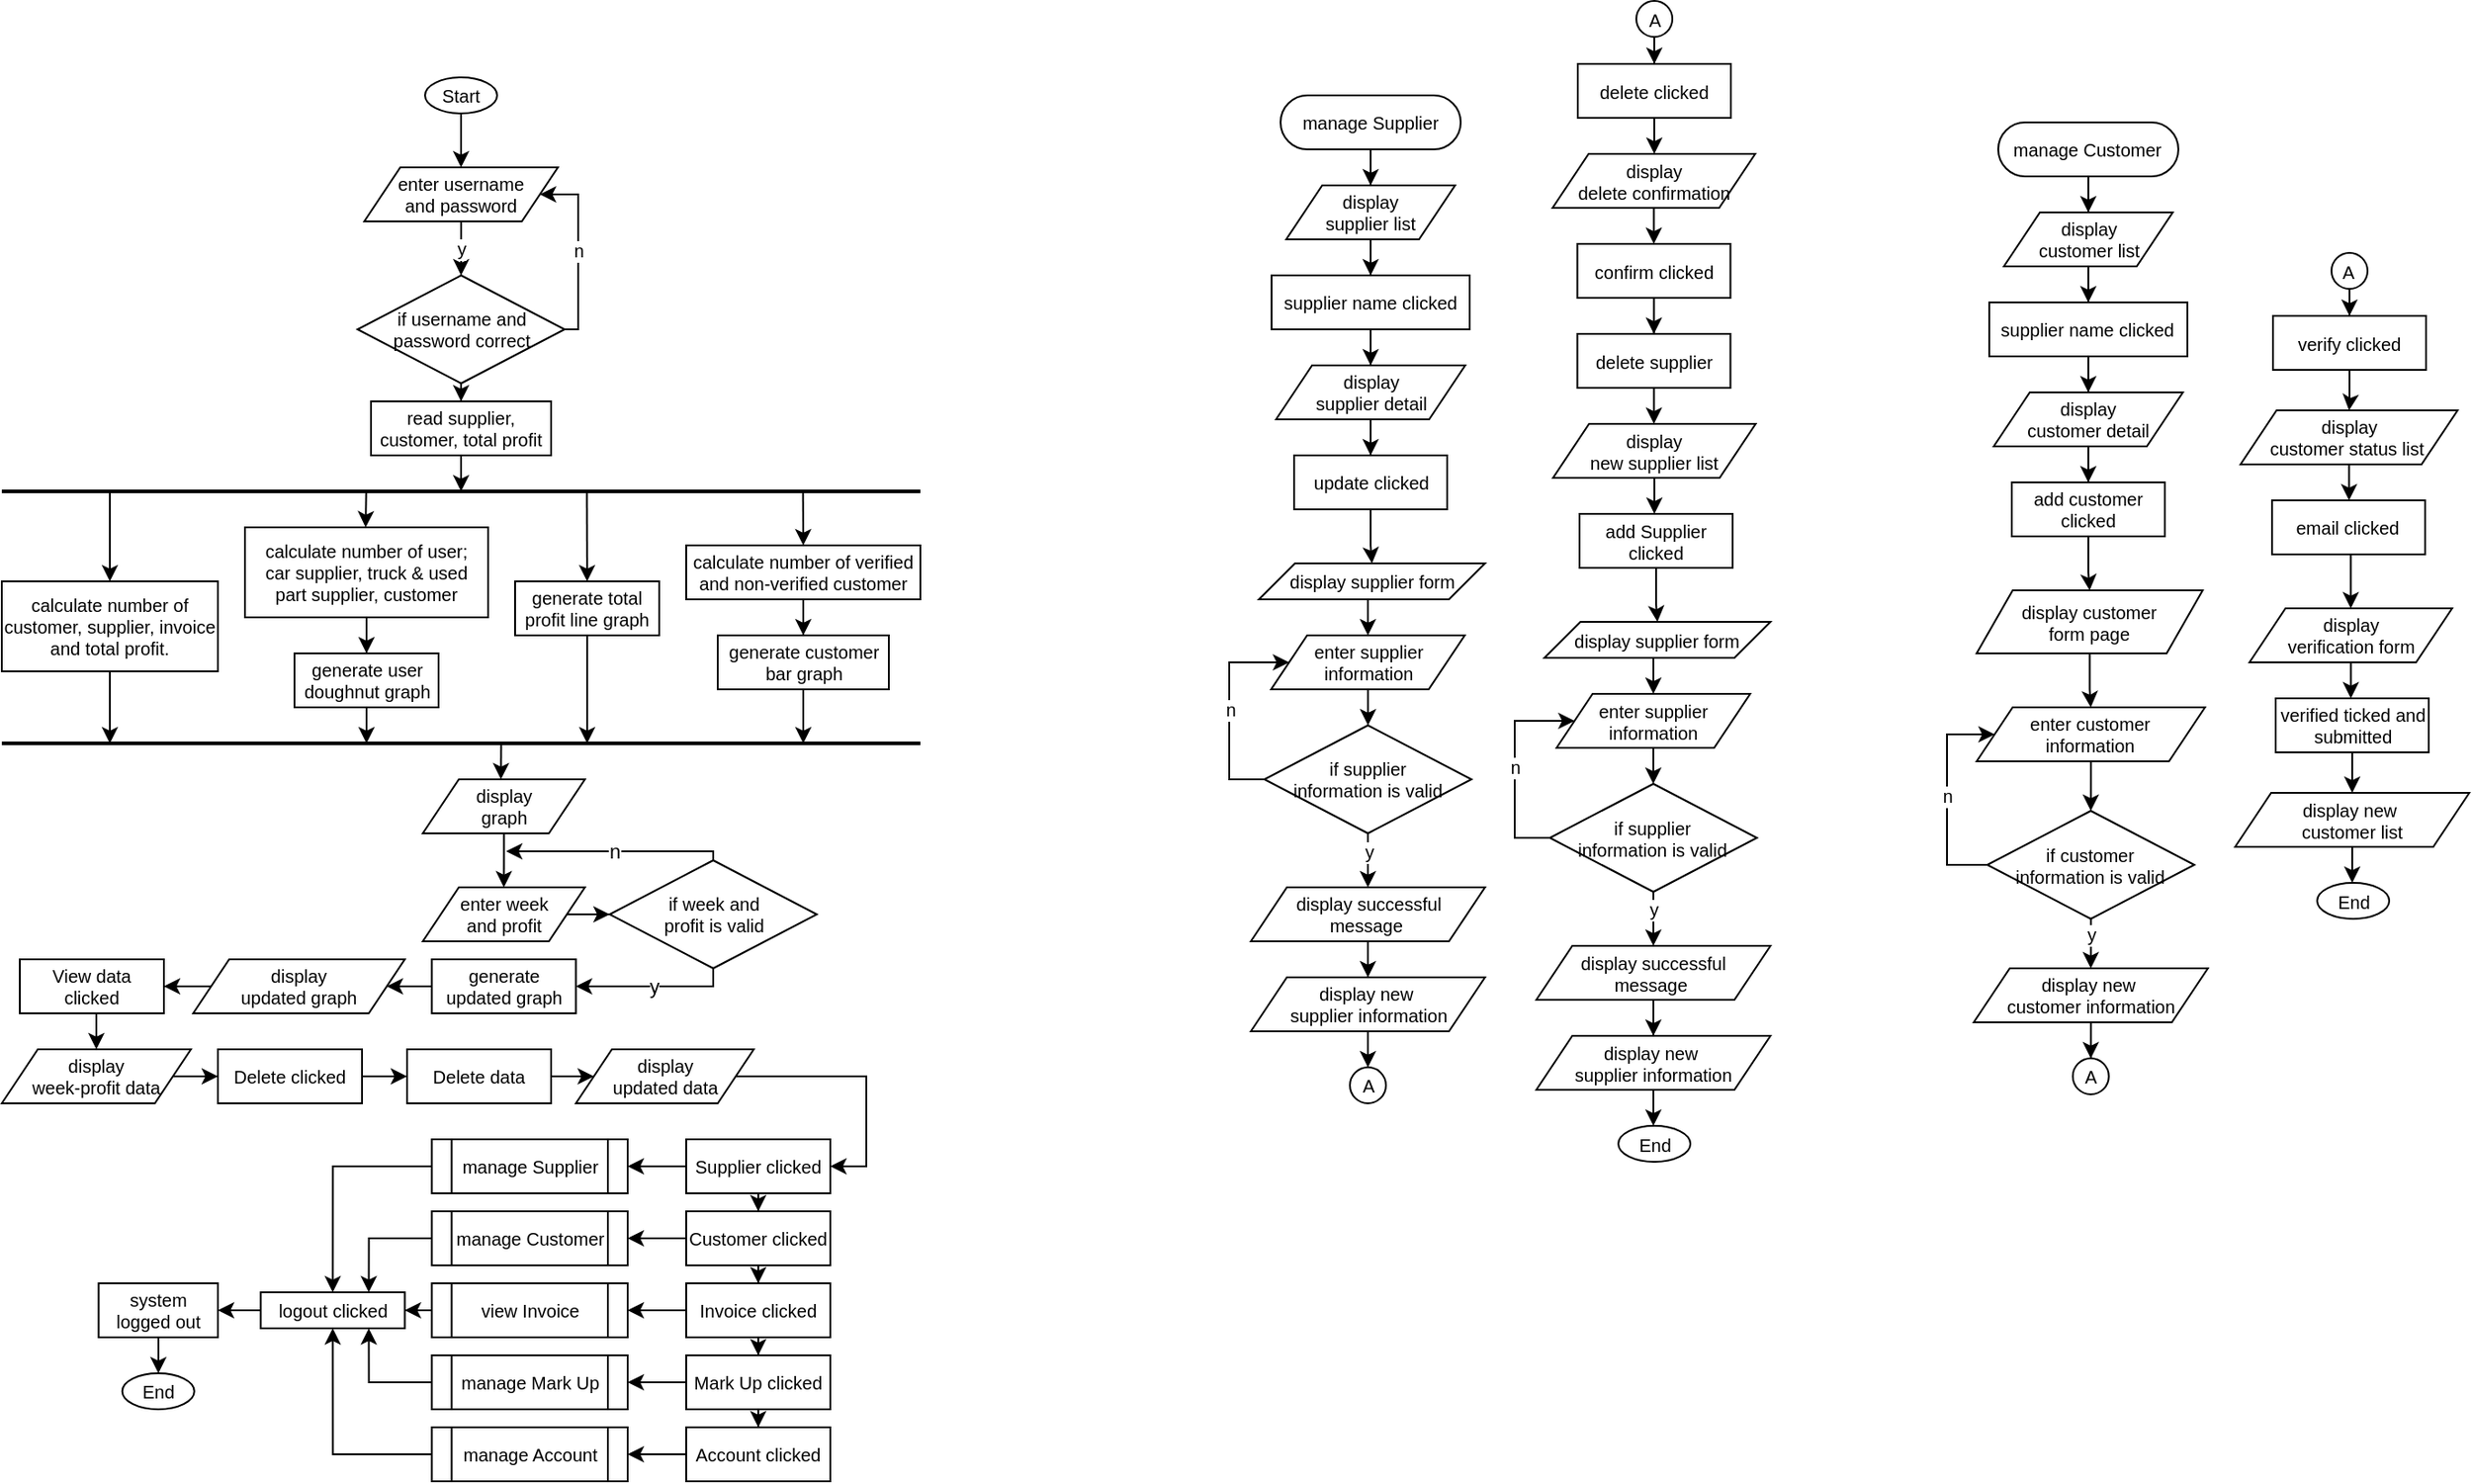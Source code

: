 <mxfile version="16.6.2" type="github">
  <diagram id="H_Jdd_ldM9zLRPTjP1w7" name="Page-1">
    <mxGraphModel dx="1673" dy="2095" grid="1" gridSize="10" guides="1" tooltips="1" connect="1" arrows="1" fold="1" page="1" pageScale="1" pageWidth="850" pageHeight="1100" math="0" shadow="0">
      <root>
        <mxCell id="0" />
        <mxCell id="1" parent="0" />
        <mxCell id="H62kmctnPfHN1klwQb1k-8" style="edgeStyle=orthogonalEdgeStyle;rounded=0;orthogonalLoop=1;jettySize=auto;html=1;entryX=0.5;entryY=0;entryDx=0;entryDy=0;strokeWidth=1;fontSize=10;" parent="1" source="H62kmctnPfHN1klwQb1k-1" target="H62kmctnPfHN1klwQb1k-2" edge="1">
          <mxGeometry relative="1" as="geometry" />
        </mxCell>
        <mxCell id="H62kmctnPfHN1klwQb1k-1" value="Start" style="ellipse;whiteSpace=wrap;html=1;strokeWidth=1;fontSize=10;" parent="1" vertex="1">
          <mxGeometry x="235" width="40" height="20" as="geometry" />
        </mxCell>
        <mxCell id="H62kmctnPfHN1klwQb1k-9" value="y" style="edgeStyle=orthogonalEdgeStyle;rounded=0;orthogonalLoop=1;jettySize=auto;html=1;entryX=0.5;entryY=0;entryDx=0;entryDy=0;strokeWidth=1;fontSize=10;" parent="1" source="H62kmctnPfHN1klwQb1k-2" target="H62kmctnPfHN1klwQb1k-3" edge="1">
          <mxGeometry relative="1" as="geometry" />
        </mxCell>
        <mxCell id="H62kmctnPfHN1klwQb1k-2" value="enter username &lt;br style=&quot;font-size: 10px;&quot;&gt;and password" style="shape=parallelogram;perimeter=parallelogramPerimeter;whiteSpace=wrap;html=1;fixedSize=1;strokeWidth=1;fontSize=10;" parent="1" vertex="1">
          <mxGeometry x="201.25" y="50" width="107.5" height="30" as="geometry" />
        </mxCell>
        <mxCell id="H62kmctnPfHN1klwQb1k-10" value="n" style="edgeStyle=orthogonalEdgeStyle;rounded=0;orthogonalLoop=1;jettySize=auto;html=1;exitX=1;exitY=0.5;exitDx=0;exitDy=0;entryX=1;entryY=0.5;entryDx=0;entryDy=0;strokeWidth=1;fontSize=10;" parent="1" source="H62kmctnPfHN1klwQb1k-3" target="H62kmctnPfHN1klwQb1k-2" edge="1">
          <mxGeometry relative="1" as="geometry">
            <mxPoint x="440" y="70" as="targetPoint" />
            <Array as="points">
              <mxPoint x="320" y="140" />
              <mxPoint x="320" y="65" />
            </Array>
          </mxGeometry>
        </mxCell>
        <mxCell id="H62kmctnPfHN1klwQb1k-14" style="edgeStyle=orthogonalEdgeStyle;rounded=0;orthogonalLoop=1;jettySize=auto;html=1;strokeWidth=1;fontSize=10;entryX=0.5;entryY=0;entryDx=0;entryDy=0;" parent="1" source="H62kmctnPfHN1klwQb1k-3" target="H62kmctnPfHN1klwQb1k-33" edge="1">
          <mxGeometry relative="1" as="geometry">
            <mxPoint x="255" y="180" as="targetPoint" />
          </mxGeometry>
        </mxCell>
        <mxCell id="H62kmctnPfHN1klwQb1k-3" value="if username and &lt;br&gt;password correct" style="rhombus;whiteSpace=wrap;html=1;strokeWidth=1;fontSize=10;" parent="1" vertex="1">
          <mxGeometry x="197.5" y="110" width="115" height="60" as="geometry" />
        </mxCell>
        <mxCell id="H62kmctnPfHN1klwQb1k-24" style="edgeStyle=orthogonalEdgeStyle;rounded=0;orthogonalLoop=1;jettySize=auto;html=1;fontSize=9;startArrow=none;startFill=0;strokeWidth=1;" parent="1" source="H62kmctnPfHN1klwQb1k-4" edge="1">
          <mxGeometry relative="1" as="geometry">
            <mxPoint x="60" y="370" as="targetPoint" />
          </mxGeometry>
        </mxCell>
        <mxCell id="H62kmctnPfHN1klwQb1k-4" value="calculate number of customer, supplier, invoice and total profit." style="rounded=0;whiteSpace=wrap;html=1;strokeWidth=1;fontSize=10;" parent="1" vertex="1">
          <mxGeometry y="280" width="120" height="50" as="geometry" />
        </mxCell>
        <mxCell id="H62kmctnPfHN1klwQb1k-25" style="edgeStyle=orthogonalEdgeStyle;rounded=0;orthogonalLoop=1;jettySize=auto;html=1;entryX=0.5;entryY=0;entryDx=0;entryDy=0;fontSize=9;startArrow=none;startFill=0;strokeWidth=1;" parent="1" source="H62kmctnPfHN1klwQb1k-12" target="H62kmctnPfHN1klwQb1k-17" edge="1">
          <mxGeometry relative="1" as="geometry" />
        </mxCell>
        <mxCell id="H62kmctnPfHN1klwQb1k-12" value="calculate number of user;&lt;br&gt;car supplier, truck &amp;amp; used &lt;br&gt;part supplier, customer" style="rounded=0;whiteSpace=wrap;html=1;strokeWidth=1;fontSize=10;" parent="1" vertex="1">
          <mxGeometry x="135" y="250" width="135" height="50" as="geometry" />
        </mxCell>
        <mxCell id="H62kmctnPfHN1klwQb1k-13" value="" style="shape=link;html=1;rounded=0;strokeWidth=1;fontSize=10;width=-1.034;" parent="1" edge="1">
          <mxGeometry width="100" relative="1" as="geometry">
            <mxPoint y="230" as="sourcePoint" />
            <mxPoint x="510" y="230" as="targetPoint" />
          </mxGeometry>
        </mxCell>
        <mxCell id="H62kmctnPfHN1klwQb1k-27" style="edgeStyle=orthogonalEdgeStyle;rounded=0;orthogonalLoop=1;jettySize=auto;html=1;fontSize=9;startArrow=none;startFill=0;strokeWidth=1;" parent="1" source="H62kmctnPfHN1klwQb1k-15" edge="1">
          <mxGeometry relative="1" as="geometry">
            <mxPoint x="325" y="370" as="targetPoint" />
          </mxGeometry>
        </mxCell>
        <mxCell id="H62kmctnPfHN1klwQb1k-15" value="generate total &lt;br&gt;profit line graph" style="rounded=0;whiteSpace=wrap;html=1;strokeWidth=1;fontSize=10;" parent="1" vertex="1">
          <mxGeometry x="285" y="280" width="80" height="30" as="geometry" />
        </mxCell>
        <mxCell id="H62kmctnPfHN1klwQb1k-26" style="edgeStyle=orthogonalEdgeStyle;rounded=0;orthogonalLoop=1;jettySize=auto;html=1;entryX=0.5;entryY=0;entryDx=0;entryDy=0;fontSize=9;startArrow=none;startFill=0;strokeWidth=1;" parent="1" source="H62kmctnPfHN1klwQb1k-16" target="H62kmctnPfHN1klwQb1k-18" edge="1">
          <mxGeometry relative="1" as="geometry" />
        </mxCell>
        <mxCell id="H62kmctnPfHN1klwQb1k-16" value="calculate number of verified and non-verified customer" style="rounded=0;whiteSpace=wrap;html=1;strokeWidth=1;fontSize=10;" parent="1" vertex="1">
          <mxGeometry x="380" y="260" width="130" height="30" as="geometry" />
        </mxCell>
        <mxCell id="H62kmctnPfHN1klwQb1k-28" style="edgeStyle=orthogonalEdgeStyle;rounded=0;orthogonalLoop=1;jettySize=auto;html=1;fontSize=9;startArrow=none;startFill=0;strokeWidth=1;" parent="1" source="H62kmctnPfHN1klwQb1k-17" edge="1">
          <mxGeometry relative="1" as="geometry">
            <mxPoint x="202.5" y="370" as="targetPoint" />
          </mxGeometry>
        </mxCell>
        <mxCell id="H62kmctnPfHN1klwQb1k-17" value="generate user doughnut&amp;nbsp;graph" style="rounded=0;whiteSpace=wrap;html=1;strokeWidth=1;fontSize=10;" parent="1" vertex="1">
          <mxGeometry x="162.5" y="320" width="80" height="30" as="geometry" />
        </mxCell>
        <mxCell id="H62kmctnPfHN1klwQb1k-29" style="edgeStyle=orthogonalEdgeStyle;rounded=0;orthogonalLoop=1;jettySize=auto;html=1;fontSize=9;startArrow=none;startFill=0;strokeWidth=1;" parent="1" source="H62kmctnPfHN1klwQb1k-18" edge="1">
          <mxGeometry relative="1" as="geometry">
            <mxPoint x="445.0" y="370" as="targetPoint" />
          </mxGeometry>
        </mxCell>
        <mxCell id="H62kmctnPfHN1klwQb1k-18" value="generate customer bar&amp;nbsp;graph" style="rounded=0;whiteSpace=wrap;html=1;strokeWidth=1;fontSize=10;" parent="1" vertex="1">
          <mxGeometry x="397.5" y="310" width="95" height="30" as="geometry" />
        </mxCell>
        <mxCell id="H62kmctnPfHN1klwQb1k-19" value="" style="endArrow=none;html=1;rounded=0;fontSize=9;strokeWidth=1;exitX=0.5;exitY=0;exitDx=0;exitDy=0;startArrow=classic;startFill=1;" parent="1" source="H62kmctnPfHN1klwQb1k-4" edge="1">
          <mxGeometry width="50" height="50" relative="1" as="geometry">
            <mxPoint x="180" y="330" as="sourcePoint" />
            <mxPoint x="60" y="230" as="targetPoint" />
          </mxGeometry>
        </mxCell>
        <mxCell id="H62kmctnPfHN1klwQb1k-20" value="" style="endArrow=none;html=1;rounded=0;fontSize=9;strokeWidth=1;startArrow=classic;startFill=1;" parent="1" edge="1">
          <mxGeometry width="50" height="50" relative="1" as="geometry">
            <mxPoint x="202" y="250" as="sourcePoint" />
            <mxPoint x="202.33" y="230" as="targetPoint" />
          </mxGeometry>
        </mxCell>
        <mxCell id="H62kmctnPfHN1klwQb1k-21" value="" style="endArrow=none;html=1;rounded=0;fontSize=9;strokeWidth=1;exitX=0.5;exitY=0;exitDx=0;exitDy=0;startArrow=classic;startFill=1;" parent="1" source="H62kmctnPfHN1klwQb1k-15" edge="1">
          <mxGeometry width="50" height="50" relative="1" as="geometry">
            <mxPoint x="324.83" y="250" as="sourcePoint" />
            <mxPoint x="324.83" y="230" as="targetPoint" />
          </mxGeometry>
        </mxCell>
        <mxCell id="H62kmctnPfHN1klwQb1k-22" value="" style="endArrow=none;html=1;rounded=0;fontSize=9;strokeWidth=1;exitX=0.5;exitY=0;exitDx=0;exitDy=0;startArrow=classic;startFill=1;" parent="1" source="H62kmctnPfHN1klwQb1k-16" edge="1">
          <mxGeometry width="50" height="50" relative="1" as="geometry">
            <mxPoint x="444.83" y="250" as="sourcePoint" />
            <mxPoint x="444.83" y="230" as="targetPoint" />
          </mxGeometry>
        </mxCell>
        <mxCell id="H62kmctnPfHN1klwQb1k-23" value="" style="shape=link;html=1;rounded=0;strokeWidth=1;fontSize=10;width=-1.034;" parent="1" edge="1">
          <mxGeometry width="100" relative="1" as="geometry">
            <mxPoint y="370.0" as="sourcePoint" />
            <mxPoint x="510" y="370.0" as="targetPoint" />
          </mxGeometry>
        </mxCell>
        <mxCell id="H62kmctnPfHN1klwQb1k-31" value="" style="endArrow=none;html=1;rounded=0;fontSize=9;strokeWidth=1;exitX=0.482;exitY=-0.001;exitDx=0;exitDy=0;startArrow=classic;startFill=1;exitPerimeter=0;" parent="1" source="H62kmctnPfHN1klwQb1k-67" edge="1">
          <mxGeometry width="50" height="50" relative="1" as="geometry">
            <mxPoint x="277.5" y="390" as="sourcePoint" />
            <mxPoint x="277.26" y="370" as="targetPoint" />
          </mxGeometry>
        </mxCell>
        <mxCell id="H62kmctnPfHN1klwQb1k-35" style="edgeStyle=orthogonalEdgeStyle;rounded=0;orthogonalLoop=1;jettySize=auto;html=1;fontSize=9;startArrow=none;startFill=0;strokeWidth=1;" parent="1" source="H62kmctnPfHN1klwQb1k-33" edge="1">
          <mxGeometry relative="1" as="geometry">
            <mxPoint x="255" y="230.0" as="targetPoint" />
          </mxGeometry>
        </mxCell>
        <mxCell id="H62kmctnPfHN1klwQb1k-33" value="read supplier, customer, total profit" style="rounded=0;whiteSpace=wrap;html=1;strokeWidth=1;fontSize=10;" parent="1" vertex="1">
          <mxGeometry x="205" y="180" width="100" height="30" as="geometry" />
        </mxCell>
        <mxCell id="c0aOj0A7oZVtgGrrbuwA-3" style="edgeStyle=orthogonalEdgeStyle;rounded=0;orthogonalLoop=1;jettySize=auto;html=1;entryX=0.5;entryY=0;entryDx=0;entryDy=0;" edge="1" parent="1" source="H62kmctnPfHN1klwQb1k-67" target="c0aOj0A7oZVtgGrrbuwA-4">
          <mxGeometry relative="1" as="geometry">
            <mxPoint x="278.75" y="440" as="targetPoint" />
          </mxGeometry>
        </mxCell>
        <mxCell id="H62kmctnPfHN1klwQb1k-67" value="display&lt;br&gt;graph" style="shape=parallelogram;perimeter=parallelogramPerimeter;whiteSpace=wrap;html=1;fixedSize=1;strokeWidth=1;fontSize=10;" parent="1" vertex="1">
          <mxGeometry x="233.75" y="390" width="90" height="30" as="geometry" />
        </mxCell>
        <mxCell id="c0aOj0A7oZVtgGrrbuwA-10" style="edgeStyle=orthogonalEdgeStyle;rounded=0;orthogonalLoop=1;jettySize=auto;html=1;entryX=0;entryY=0.5;entryDx=0;entryDy=0;" edge="1" parent="1" source="c0aOj0A7oZVtgGrrbuwA-4" target="c0aOj0A7oZVtgGrrbuwA-9">
          <mxGeometry relative="1" as="geometry" />
        </mxCell>
        <mxCell id="c0aOj0A7oZVtgGrrbuwA-4" value="enter week&lt;br&gt;and profit" style="shape=parallelogram;perimeter=parallelogramPerimeter;whiteSpace=wrap;html=1;fixedSize=1;strokeWidth=1;fontSize=10;" vertex="1" parent="1">
          <mxGeometry x="233.75" y="450" width="90" height="30" as="geometry" />
        </mxCell>
        <mxCell id="c0aOj0A7oZVtgGrrbuwA-16" style="edgeStyle=orthogonalEdgeStyle;rounded=0;orthogonalLoop=1;jettySize=auto;html=1;entryX=1;entryY=0.5;entryDx=0;entryDy=0;" edge="1" parent="1" source="c0aOj0A7oZVtgGrrbuwA-5" target="c0aOj0A7oZVtgGrrbuwA-15">
          <mxGeometry relative="1" as="geometry" />
        </mxCell>
        <mxCell id="c0aOj0A7oZVtgGrrbuwA-5" value="display&lt;br&gt;updated graph" style="shape=parallelogram;perimeter=parallelogramPerimeter;whiteSpace=wrap;html=1;fixedSize=1;strokeWidth=1;fontSize=10;" vertex="1" parent="1">
          <mxGeometry x="106.25" y="490" width="117.5" height="30" as="geometry" />
        </mxCell>
        <mxCell id="c0aOj0A7oZVtgGrrbuwA-8" style="edgeStyle=orthogonalEdgeStyle;rounded=0;orthogonalLoop=1;jettySize=auto;html=1;entryX=1;entryY=0.5;entryDx=0;entryDy=0;" edge="1" parent="1" source="c0aOj0A7oZVtgGrrbuwA-6" target="c0aOj0A7oZVtgGrrbuwA-5">
          <mxGeometry relative="1" as="geometry" />
        </mxCell>
        <mxCell id="c0aOj0A7oZVtgGrrbuwA-6" value="generate updated graph" style="rounded=0;whiteSpace=wrap;html=1;strokeWidth=1;fontSize=10;" vertex="1" parent="1">
          <mxGeometry x="238.75" y="490" width="80" height="30" as="geometry" />
        </mxCell>
        <mxCell id="c0aOj0A7oZVtgGrrbuwA-11" value="n" style="edgeStyle=orthogonalEdgeStyle;rounded=0;orthogonalLoop=1;jettySize=auto;html=1;exitX=0.5;exitY=0;exitDx=0;exitDy=0;" edge="1" parent="1" source="c0aOj0A7oZVtgGrrbuwA-9">
          <mxGeometry relative="1" as="geometry">
            <mxPoint x="280" y="430" as="targetPoint" />
            <Array as="points">
              <mxPoint x="395" y="430" />
            </Array>
          </mxGeometry>
        </mxCell>
        <mxCell id="c0aOj0A7oZVtgGrrbuwA-12" value="y" style="edgeStyle=orthogonalEdgeStyle;rounded=0;orthogonalLoop=1;jettySize=auto;html=1;entryX=1;entryY=0.5;entryDx=0;entryDy=0;exitX=0.5;exitY=1;exitDx=0;exitDy=0;" edge="1" parent="1" source="c0aOj0A7oZVtgGrrbuwA-9" target="c0aOj0A7oZVtgGrrbuwA-6">
          <mxGeometry relative="1" as="geometry">
            <Array as="points">
              <mxPoint x="395" y="505" />
            </Array>
          </mxGeometry>
        </mxCell>
        <mxCell id="c0aOj0A7oZVtgGrrbuwA-9" value="if week and &lt;br&gt;profit is valid" style="rhombus;whiteSpace=wrap;html=1;strokeWidth=1;fontSize=10;" vertex="1" parent="1">
          <mxGeometry x="337.5" y="435" width="115" height="60" as="geometry" />
        </mxCell>
        <mxCell id="c0aOj0A7oZVtgGrrbuwA-18" style="edgeStyle=orthogonalEdgeStyle;rounded=0;orthogonalLoop=1;jettySize=auto;html=1;entryX=0.5;entryY=0;entryDx=0;entryDy=0;exitX=0.5;exitY=1;exitDx=0;exitDy=0;" edge="1" parent="1" source="c0aOj0A7oZVtgGrrbuwA-15" target="c0aOj0A7oZVtgGrrbuwA-17">
          <mxGeometry relative="1" as="geometry" />
        </mxCell>
        <mxCell id="c0aOj0A7oZVtgGrrbuwA-15" value="View data&lt;br&gt;clicked" style="rounded=0;whiteSpace=wrap;html=1;strokeWidth=1;fontSize=10;" vertex="1" parent="1">
          <mxGeometry x="10" y="490" width="80" height="30" as="geometry" />
        </mxCell>
        <mxCell id="c0aOj0A7oZVtgGrrbuwA-23" style="edgeStyle=orthogonalEdgeStyle;rounded=0;orthogonalLoop=1;jettySize=auto;html=1;entryX=0;entryY=0.5;entryDx=0;entryDy=0;" edge="1" parent="1" source="c0aOj0A7oZVtgGrrbuwA-17" target="c0aOj0A7oZVtgGrrbuwA-19">
          <mxGeometry relative="1" as="geometry" />
        </mxCell>
        <mxCell id="c0aOj0A7oZVtgGrrbuwA-17" value="display&lt;br&gt;week-profit data" style="shape=parallelogram;perimeter=parallelogramPerimeter;whiteSpace=wrap;html=1;fixedSize=1;strokeWidth=1;fontSize=10;" vertex="1" parent="1">
          <mxGeometry y="540" width="105" height="30" as="geometry" />
        </mxCell>
        <mxCell id="c0aOj0A7oZVtgGrrbuwA-25" style="edgeStyle=orthogonalEdgeStyle;rounded=0;orthogonalLoop=1;jettySize=auto;html=1;entryX=0;entryY=0.5;entryDx=0;entryDy=0;exitX=1;exitY=0.5;exitDx=0;exitDy=0;" edge="1" parent="1" source="c0aOj0A7oZVtgGrrbuwA-19" target="c0aOj0A7oZVtgGrrbuwA-24">
          <mxGeometry relative="1" as="geometry" />
        </mxCell>
        <mxCell id="c0aOj0A7oZVtgGrrbuwA-19" value="Delete clicked" style="rounded=0;whiteSpace=wrap;html=1;strokeWidth=1;fontSize=10;" vertex="1" parent="1">
          <mxGeometry x="120" y="540" width="80" height="30" as="geometry" />
        </mxCell>
        <mxCell id="c0aOj0A7oZVtgGrrbuwA-27" style="edgeStyle=orthogonalEdgeStyle;rounded=0;orthogonalLoop=1;jettySize=auto;html=1;entryX=0;entryY=0.5;entryDx=0;entryDy=0;exitX=1;exitY=0.5;exitDx=0;exitDy=0;" edge="1" parent="1" source="c0aOj0A7oZVtgGrrbuwA-24" target="c0aOj0A7oZVtgGrrbuwA-26">
          <mxGeometry relative="1" as="geometry" />
        </mxCell>
        <mxCell id="c0aOj0A7oZVtgGrrbuwA-24" value="Delete data" style="rounded=0;whiteSpace=wrap;html=1;strokeWidth=1;fontSize=10;" vertex="1" parent="1">
          <mxGeometry x="225" y="540" width="80" height="30" as="geometry" />
        </mxCell>
        <mxCell id="c0aOj0A7oZVtgGrrbuwA-54" style="edgeStyle=orthogonalEdgeStyle;rounded=0;orthogonalLoop=1;jettySize=auto;html=1;entryX=1;entryY=0.5;entryDx=0;entryDy=0;fontSize=10;exitX=1;exitY=0.5;exitDx=0;exitDy=0;" edge="1" parent="1" source="c0aOj0A7oZVtgGrrbuwA-26" target="c0aOj0A7oZVtgGrrbuwA-44">
          <mxGeometry relative="1" as="geometry">
            <Array as="points">
              <mxPoint x="480" y="555" />
              <mxPoint x="480" y="605" />
            </Array>
          </mxGeometry>
        </mxCell>
        <mxCell id="c0aOj0A7oZVtgGrrbuwA-26" value="display&lt;br&gt;updated data" style="shape=parallelogram;perimeter=parallelogramPerimeter;whiteSpace=wrap;html=1;fixedSize=1;strokeWidth=1;fontSize=10;" vertex="1" parent="1">
          <mxGeometry x="318.75" y="540" width="98.75" height="30" as="geometry" />
        </mxCell>
        <mxCell id="c0aOj0A7oZVtgGrrbuwA-28" value="End" style="ellipse;whiteSpace=wrap;html=1;strokeWidth=1;fontSize=10;" vertex="1" parent="1">
          <mxGeometry x="66.88" y="720" width="40" height="20" as="geometry" />
        </mxCell>
        <mxCell id="c0aOj0A7oZVtgGrrbuwA-37" style="edgeStyle=orthogonalEdgeStyle;rounded=0;orthogonalLoop=1;jettySize=auto;html=1;entryX=0.5;entryY=0;entryDx=0;entryDy=0;fontSize=10;" edge="1" parent="1" source="c0aOj0A7oZVtgGrrbuwA-30" target="c0aOj0A7oZVtgGrrbuwA-35">
          <mxGeometry relative="1" as="geometry" />
        </mxCell>
        <mxCell id="c0aOj0A7oZVtgGrrbuwA-30" value="&lt;font style=&quot;font-size: 10px&quot;&gt;manage Supplier&lt;/font&gt;" style="shape=process;whiteSpace=wrap;html=1;backgroundOutline=1;" vertex="1" parent="1">
          <mxGeometry x="238.75" y="590" width="108.75" height="30" as="geometry" />
        </mxCell>
        <mxCell id="c0aOj0A7oZVtgGrrbuwA-38" style="edgeStyle=orthogonalEdgeStyle;rounded=0;orthogonalLoop=1;jettySize=auto;html=1;entryX=0.75;entryY=0;entryDx=0;entryDy=0;fontSize=10;" edge="1" parent="1" source="c0aOj0A7oZVtgGrrbuwA-31" target="c0aOj0A7oZVtgGrrbuwA-35">
          <mxGeometry relative="1" as="geometry" />
        </mxCell>
        <mxCell id="c0aOj0A7oZVtgGrrbuwA-31" value="&lt;font style=&quot;font-size: 10px&quot;&gt;manage Customer&lt;/font&gt;" style="shape=process;whiteSpace=wrap;html=1;backgroundOutline=1;" vertex="1" parent="1">
          <mxGeometry x="238.75" y="630" width="108.75" height="30" as="geometry" />
        </mxCell>
        <mxCell id="c0aOj0A7oZVtgGrrbuwA-39" style="edgeStyle=orthogonalEdgeStyle;rounded=0;orthogonalLoop=1;jettySize=auto;html=1;entryX=1;entryY=0.5;entryDx=0;entryDy=0;fontSize=10;" edge="1" parent="1" source="c0aOj0A7oZVtgGrrbuwA-32" target="c0aOj0A7oZVtgGrrbuwA-35">
          <mxGeometry relative="1" as="geometry" />
        </mxCell>
        <mxCell id="c0aOj0A7oZVtgGrrbuwA-32" value="&lt;span style=&quot;font-size: 10px&quot;&gt;view Invoice&lt;/span&gt;" style="shape=process;whiteSpace=wrap;html=1;backgroundOutline=1;" vertex="1" parent="1">
          <mxGeometry x="238.75" y="670" width="108.75" height="30" as="geometry" />
        </mxCell>
        <mxCell id="c0aOj0A7oZVtgGrrbuwA-40" style="edgeStyle=orthogonalEdgeStyle;rounded=0;orthogonalLoop=1;jettySize=auto;html=1;entryX=0.75;entryY=1;entryDx=0;entryDy=0;fontSize=10;" edge="1" parent="1" source="c0aOj0A7oZVtgGrrbuwA-33" target="c0aOj0A7oZVtgGrrbuwA-35">
          <mxGeometry relative="1" as="geometry" />
        </mxCell>
        <mxCell id="c0aOj0A7oZVtgGrrbuwA-33" value="&lt;font style=&quot;font-size: 10px&quot;&gt;manage Mark Up&lt;/font&gt;" style="shape=process;whiteSpace=wrap;html=1;backgroundOutline=1;" vertex="1" parent="1">
          <mxGeometry x="238.75" y="710" width="108.75" height="30" as="geometry" />
        </mxCell>
        <mxCell id="c0aOj0A7oZVtgGrrbuwA-41" style="edgeStyle=orthogonalEdgeStyle;rounded=0;orthogonalLoop=1;jettySize=auto;html=1;entryX=0.5;entryY=1;entryDx=0;entryDy=0;fontSize=10;" edge="1" parent="1" source="c0aOj0A7oZVtgGrrbuwA-34" target="c0aOj0A7oZVtgGrrbuwA-35">
          <mxGeometry relative="1" as="geometry" />
        </mxCell>
        <mxCell id="c0aOj0A7oZVtgGrrbuwA-34" value="&lt;font style=&quot;font-size: 10px&quot;&gt;manage Account&lt;/font&gt;" style="shape=process;whiteSpace=wrap;html=1;backgroundOutline=1;" vertex="1" parent="1">
          <mxGeometry x="238.75" y="750" width="108.75" height="30" as="geometry" />
        </mxCell>
        <mxCell id="c0aOj0A7oZVtgGrrbuwA-42" style="edgeStyle=orthogonalEdgeStyle;rounded=0;orthogonalLoop=1;jettySize=auto;html=1;entryX=1;entryY=0.5;entryDx=0;entryDy=0;fontSize=10;" edge="1" parent="1" source="c0aOj0A7oZVtgGrrbuwA-35" target="c0aOj0A7oZVtgGrrbuwA-36">
          <mxGeometry relative="1" as="geometry" />
        </mxCell>
        <mxCell id="c0aOj0A7oZVtgGrrbuwA-35" value="logout clicked" style="rounded=0;whiteSpace=wrap;html=1;strokeWidth=1;fontSize=10;" vertex="1" parent="1">
          <mxGeometry x="143.75" y="675" width="80" height="20" as="geometry" />
        </mxCell>
        <mxCell id="c0aOj0A7oZVtgGrrbuwA-43" style="edgeStyle=orthogonalEdgeStyle;rounded=0;orthogonalLoop=1;jettySize=auto;html=1;entryX=0.5;entryY=0;entryDx=0;entryDy=0;fontSize=10;" edge="1" parent="1" source="c0aOj0A7oZVtgGrrbuwA-36" target="c0aOj0A7oZVtgGrrbuwA-28">
          <mxGeometry relative="1" as="geometry" />
        </mxCell>
        <mxCell id="c0aOj0A7oZVtgGrrbuwA-36" value="system&lt;br&gt;logged out" style="rounded=0;whiteSpace=wrap;html=1;strokeWidth=1;fontSize=10;" vertex="1" parent="1">
          <mxGeometry x="53.75" y="670" width="66.25" height="30" as="geometry" />
        </mxCell>
        <mxCell id="c0aOj0A7oZVtgGrrbuwA-49" style="edgeStyle=orthogonalEdgeStyle;rounded=0;orthogonalLoop=1;jettySize=auto;html=1;entryX=1;entryY=0.5;entryDx=0;entryDy=0;fontSize=10;" edge="1" parent="1" source="c0aOj0A7oZVtgGrrbuwA-44" target="c0aOj0A7oZVtgGrrbuwA-30">
          <mxGeometry relative="1" as="geometry" />
        </mxCell>
        <mxCell id="c0aOj0A7oZVtgGrrbuwA-55" style="edgeStyle=orthogonalEdgeStyle;rounded=0;orthogonalLoop=1;jettySize=auto;html=1;entryX=0.5;entryY=0;entryDx=0;entryDy=0;fontSize=10;" edge="1" parent="1" source="c0aOj0A7oZVtgGrrbuwA-44" target="c0aOj0A7oZVtgGrrbuwA-45">
          <mxGeometry relative="1" as="geometry" />
        </mxCell>
        <mxCell id="c0aOj0A7oZVtgGrrbuwA-44" value="Supplier clicked" style="rounded=0;whiteSpace=wrap;html=1;strokeWidth=1;fontSize=10;" vertex="1" parent="1">
          <mxGeometry x="380" y="590" width="80" height="30" as="geometry" />
        </mxCell>
        <mxCell id="c0aOj0A7oZVtgGrrbuwA-50" style="edgeStyle=orthogonalEdgeStyle;rounded=0;orthogonalLoop=1;jettySize=auto;html=1;entryX=1;entryY=0.5;entryDx=0;entryDy=0;fontSize=10;" edge="1" parent="1" source="c0aOj0A7oZVtgGrrbuwA-45" target="c0aOj0A7oZVtgGrrbuwA-31">
          <mxGeometry relative="1" as="geometry" />
        </mxCell>
        <mxCell id="c0aOj0A7oZVtgGrrbuwA-57" style="edgeStyle=orthogonalEdgeStyle;rounded=0;orthogonalLoop=1;jettySize=auto;html=1;entryX=0.5;entryY=0;entryDx=0;entryDy=0;fontSize=10;" edge="1" parent="1" source="c0aOj0A7oZVtgGrrbuwA-45" target="c0aOj0A7oZVtgGrrbuwA-46">
          <mxGeometry relative="1" as="geometry" />
        </mxCell>
        <mxCell id="c0aOj0A7oZVtgGrrbuwA-45" value="Customer clicked" style="rounded=0;whiteSpace=wrap;html=1;strokeWidth=1;fontSize=10;" vertex="1" parent="1">
          <mxGeometry x="380" y="630" width="80" height="30" as="geometry" />
        </mxCell>
        <mxCell id="c0aOj0A7oZVtgGrrbuwA-51" style="edgeStyle=orthogonalEdgeStyle;rounded=0;orthogonalLoop=1;jettySize=auto;html=1;entryX=1;entryY=0.5;entryDx=0;entryDy=0;fontSize=10;" edge="1" parent="1" source="c0aOj0A7oZVtgGrrbuwA-46" target="c0aOj0A7oZVtgGrrbuwA-32">
          <mxGeometry relative="1" as="geometry" />
        </mxCell>
        <mxCell id="c0aOj0A7oZVtgGrrbuwA-58" style="edgeStyle=orthogonalEdgeStyle;rounded=0;orthogonalLoop=1;jettySize=auto;html=1;entryX=0.5;entryY=0;entryDx=0;entryDy=0;fontSize=10;" edge="1" parent="1" source="c0aOj0A7oZVtgGrrbuwA-46" target="c0aOj0A7oZVtgGrrbuwA-47">
          <mxGeometry relative="1" as="geometry" />
        </mxCell>
        <mxCell id="c0aOj0A7oZVtgGrrbuwA-46" value="Invoice clicked" style="rounded=0;whiteSpace=wrap;html=1;strokeWidth=1;fontSize=10;" vertex="1" parent="1">
          <mxGeometry x="380" y="670" width="80" height="30" as="geometry" />
        </mxCell>
        <mxCell id="c0aOj0A7oZVtgGrrbuwA-52" style="edgeStyle=orthogonalEdgeStyle;rounded=0;orthogonalLoop=1;jettySize=auto;html=1;entryX=1;entryY=0.5;entryDx=0;entryDy=0;fontSize=10;" edge="1" parent="1" source="c0aOj0A7oZVtgGrrbuwA-47" target="c0aOj0A7oZVtgGrrbuwA-33">
          <mxGeometry relative="1" as="geometry" />
        </mxCell>
        <mxCell id="c0aOj0A7oZVtgGrrbuwA-59" style="edgeStyle=orthogonalEdgeStyle;rounded=0;orthogonalLoop=1;jettySize=auto;html=1;entryX=0.5;entryY=0;entryDx=0;entryDy=0;fontSize=10;" edge="1" parent="1" source="c0aOj0A7oZVtgGrrbuwA-47" target="c0aOj0A7oZVtgGrrbuwA-48">
          <mxGeometry relative="1" as="geometry" />
        </mxCell>
        <mxCell id="c0aOj0A7oZVtgGrrbuwA-47" value="Mark Up clicked" style="rounded=0;whiteSpace=wrap;html=1;strokeWidth=1;fontSize=10;" vertex="1" parent="1">
          <mxGeometry x="380" y="710" width="80" height="30" as="geometry" />
        </mxCell>
        <mxCell id="c0aOj0A7oZVtgGrrbuwA-53" style="edgeStyle=orthogonalEdgeStyle;rounded=0;orthogonalLoop=1;jettySize=auto;html=1;entryX=1;entryY=0.5;entryDx=0;entryDy=0;fontSize=10;" edge="1" parent="1" source="c0aOj0A7oZVtgGrrbuwA-48" target="c0aOj0A7oZVtgGrrbuwA-34">
          <mxGeometry relative="1" as="geometry" />
        </mxCell>
        <mxCell id="c0aOj0A7oZVtgGrrbuwA-48" value="Account clicked" style="rounded=0;whiteSpace=wrap;html=1;strokeWidth=1;fontSize=10;" vertex="1" parent="1">
          <mxGeometry x="380" y="750" width="80" height="30" as="geometry" />
        </mxCell>
        <mxCell id="c0aOj0A7oZVtgGrrbuwA-72" style="edgeStyle=orthogonalEdgeStyle;rounded=0;orthogonalLoop=1;jettySize=auto;html=1;entryX=0.5;entryY=0;entryDx=0;entryDy=0;fontSize=10;" edge="1" parent="1" source="c0aOj0A7oZVtgGrrbuwA-60" target="c0aOj0A7oZVtgGrrbuwA-71">
          <mxGeometry relative="1" as="geometry" />
        </mxCell>
        <mxCell id="c0aOj0A7oZVtgGrrbuwA-60" value="manage Supplier" style="rounded=1;whiteSpace=wrap;html=1;fontSize=10;arcSize=50;" vertex="1" parent="1">
          <mxGeometry x="710" y="10" width="100" height="30" as="geometry" />
        </mxCell>
        <mxCell id="c0aOj0A7oZVtgGrrbuwA-64" style="edgeStyle=orthogonalEdgeStyle;rounded=0;orthogonalLoop=1;jettySize=auto;html=1;entryX=0.5;entryY=0;entryDx=0;entryDy=0;fontSize=10;exitX=0.5;exitY=1;exitDx=0;exitDy=0;" edge="1" parent="1" source="c0aOj0A7oZVtgGrrbuwA-79" target="c0aOj0A7oZVtgGrrbuwA-63">
          <mxGeometry relative="1" as="geometry">
            <mxPoint x="766" y="290.0" as="sourcePoint" />
          </mxGeometry>
        </mxCell>
        <mxCell id="c0aOj0A7oZVtgGrrbuwA-66" style="edgeStyle=orthogonalEdgeStyle;rounded=0;orthogonalLoop=1;jettySize=auto;html=1;entryX=0.5;entryY=0;entryDx=0;entryDy=0;fontSize=10;" edge="1" parent="1" source="c0aOj0A7oZVtgGrrbuwA-63" target="c0aOj0A7oZVtgGrrbuwA-65">
          <mxGeometry relative="1" as="geometry" />
        </mxCell>
        <mxCell id="c0aOj0A7oZVtgGrrbuwA-63" value="enter supplier information" style="shape=parallelogram;perimeter=parallelogramPerimeter;whiteSpace=wrap;html=1;fixedSize=1;strokeWidth=1;fontSize=10;" vertex="1" parent="1">
          <mxGeometry x="704.75" y="310" width="107.5" height="30" as="geometry" />
        </mxCell>
        <mxCell id="c0aOj0A7oZVtgGrrbuwA-67" value="n" style="edgeStyle=orthogonalEdgeStyle;rounded=0;orthogonalLoop=1;jettySize=auto;html=1;entryX=0;entryY=0.5;entryDx=0;entryDy=0;fontSize=10;exitX=0;exitY=0.5;exitDx=0;exitDy=0;" edge="1" parent="1" source="c0aOj0A7oZVtgGrrbuwA-65" target="c0aOj0A7oZVtgGrrbuwA-63">
          <mxGeometry relative="1" as="geometry">
            <Array as="points">
              <mxPoint x="681.5" y="390" />
              <mxPoint x="681.5" y="325" />
            </Array>
          </mxGeometry>
        </mxCell>
        <mxCell id="c0aOj0A7oZVtgGrrbuwA-70" value="y" style="edgeStyle=orthogonalEdgeStyle;rounded=0;orthogonalLoop=1;jettySize=auto;html=1;fontSize=10;entryX=0.5;entryY=0;entryDx=0;entryDy=0;" edge="1" parent="1" source="c0aOj0A7oZVtgGrrbuwA-65" target="c0aOj0A7oZVtgGrrbuwA-84">
          <mxGeometry x="0.2" relative="1" as="geometry">
            <mxPoint x="760" y="450" as="targetPoint" />
            <mxPoint as="offset" />
          </mxGeometry>
        </mxCell>
        <mxCell id="c0aOj0A7oZVtgGrrbuwA-65" value="if supplier &lt;br&gt;information is valid" style="rhombus;whiteSpace=wrap;html=1;strokeWidth=1;fontSize=10;" vertex="1" parent="1">
          <mxGeometry x="701" y="360" width="115" height="60" as="geometry" />
        </mxCell>
        <mxCell id="c0aOj0A7oZVtgGrrbuwA-82" style="edgeStyle=orthogonalEdgeStyle;rounded=0;orthogonalLoop=1;jettySize=auto;html=1;entryX=0.5;entryY=0;entryDx=0;entryDy=0;fontSize=10;" edge="1" parent="1" source="c0aOj0A7oZVtgGrrbuwA-69" target="c0aOj0A7oZVtgGrrbuwA-81">
          <mxGeometry relative="1" as="geometry" />
        </mxCell>
        <mxCell id="c0aOj0A7oZVtgGrrbuwA-69" value="display new&amp;nbsp;&lt;br&gt;supplier information" style="shape=parallelogram;perimeter=parallelogramPerimeter;whiteSpace=wrap;html=1;fixedSize=1;strokeWidth=1;fontSize=10;" vertex="1" parent="1">
          <mxGeometry x="693.5" y="500" width="130" height="30" as="geometry" />
        </mxCell>
        <mxCell id="c0aOj0A7oZVtgGrrbuwA-74" style="edgeStyle=orthogonalEdgeStyle;rounded=0;orthogonalLoop=1;jettySize=auto;html=1;entryX=0.5;entryY=0;entryDx=0;entryDy=0;fontSize=10;" edge="1" parent="1" source="c0aOj0A7oZVtgGrrbuwA-71" target="c0aOj0A7oZVtgGrrbuwA-73">
          <mxGeometry relative="1" as="geometry" />
        </mxCell>
        <mxCell id="c0aOj0A7oZVtgGrrbuwA-71" value="display &lt;br&gt;supplier list" style="shape=parallelogram;perimeter=parallelogramPerimeter;whiteSpace=wrap;html=1;fixedSize=1;strokeWidth=1;fontSize=10;" vertex="1" parent="1">
          <mxGeometry x="713.13" y="60" width="93.75" height="30" as="geometry" />
        </mxCell>
        <mxCell id="c0aOj0A7oZVtgGrrbuwA-76" style="edgeStyle=orthogonalEdgeStyle;rounded=0;orthogonalLoop=1;jettySize=auto;html=1;entryX=0.5;entryY=0;entryDx=0;entryDy=0;fontSize=10;" edge="1" parent="1" source="c0aOj0A7oZVtgGrrbuwA-73" target="c0aOj0A7oZVtgGrrbuwA-75">
          <mxGeometry relative="1" as="geometry" />
        </mxCell>
        <mxCell id="c0aOj0A7oZVtgGrrbuwA-73" value="supplier name clicked" style="rounded=0;whiteSpace=wrap;html=1;strokeWidth=1;fontSize=10;" vertex="1" parent="1">
          <mxGeometry x="705" y="110" width="110" height="30" as="geometry" />
        </mxCell>
        <mxCell id="c0aOj0A7oZVtgGrrbuwA-78" style="edgeStyle=orthogonalEdgeStyle;rounded=0;orthogonalLoop=1;jettySize=auto;html=1;entryX=0.5;entryY=0;entryDx=0;entryDy=0;fontSize=10;" edge="1" parent="1" source="c0aOj0A7oZVtgGrrbuwA-75" target="c0aOj0A7oZVtgGrrbuwA-77">
          <mxGeometry relative="1" as="geometry" />
        </mxCell>
        <mxCell id="c0aOj0A7oZVtgGrrbuwA-75" value="display &lt;br&gt;supplier detail" style="shape=parallelogram;perimeter=parallelogramPerimeter;whiteSpace=wrap;html=1;fixedSize=1;strokeWidth=1;fontSize=10;" vertex="1" parent="1">
          <mxGeometry x="707.5" y="160" width="105" height="30" as="geometry" />
        </mxCell>
        <mxCell id="c0aOj0A7oZVtgGrrbuwA-80" style="edgeStyle=orthogonalEdgeStyle;rounded=0;orthogonalLoop=1;jettySize=auto;html=1;entryX=0.5;entryY=0;entryDx=0;entryDy=0;fontSize=10;" edge="1" parent="1" source="c0aOj0A7oZVtgGrrbuwA-77" target="c0aOj0A7oZVtgGrrbuwA-79">
          <mxGeometry relative="1" as="geometry" />
        </mxCell>
        <mxCell id="c0aOj0A7oZVtgGrrbuwA-77" value="update clicked" style="rounded=0;whiteSpace=wrap;html=1;strokeWidth=1;fontSize=10;" vertex="1" parent="1">
          <mxGeometry x="717.5" y="210" width="84.99" height="30" as="geometry" />
        </mxCell>
        <mxCell id="c0aOj0A7oZVtgGrrbuwA-79" value="display supplier form" style="shape=parallelogram;perimeter=parallelogramPerimeter;whiteSpace=wrap;html=1;fixedSize=1;strokeWidth=1;fontSize=10;" vertex="1" parent="1">
          <mxGeometry x="698" y="270" width="125.5" height="20" as="geometry" />
        </mxCell>
        <mxCell id="c0aOj0A7oZVtgGrrbuwA-81" value="A" style="ellipse;whiteSpace=wrap;html=1;aspect=fixed;fontSize=10;" vertex="1" parent="1">
          <mxGeometry x="748.5" y="550" width="20" height="20" as="geometry" />
        </mxCell>
        <mxCell id="c0aOj0A7oZVtgGrrbuwA-87" style="edgeStyle=orthogonalEdgeStyle;rounded=0;orthogonalLoop=1;jettySize=auto;html=1;entryX=0.5;entryY=0;entryDx=0;entryDy=0;fontSize=10;" edge="1" parent="1" source="c0aOj0A7oZVtgGrrbuwA-83" target="c0aOj0A7oZVtgGrrbuwA-86">
          <mxGeometry relative="1" as="geometry" />
        </mxCell>
        <mxCell id="c0aOj0A7oZVtgGrrbuwA-83" value="A" style="ellipse;whiteSpace=wrap;html=1;aspect=fixed;fontSize=10;" vertex="1" parent="1">
          <mxGeometry x="907.52" y="-42.5" width="20" height="20" as="geometry" />
        </mxCell>
        <mxCell id="c0aOj0A7oZVtgGrrbuwA-85" style="edgeStyle=orthogonalEdgeStyle;rounded=0;orthogonalLoop=1;jettySize=auto;html=1;entryX=0.5;entryY=0;entryDx=0;entryDy=0;fontSize=10;" edge="1" parent="1" source="c0aOj0A7oZVtgGrrbuwA-84" target="c0aOj0A7oZVtgGrrbuwA-69">
          <mxGeometry relative="1" as="geometry" />
        </mxCell>
        <mxCell id="c0aOj0A7oZVtgGrrbuwA-84" value="display successful &lt;br&gt;message&amp;nbsp;" style="shape=parallelogram;perimeter=parallelogramPerimeter;whiteSpace=wrap;html=1;fixedSize=1;strokeWidth=1;fontSize=10;" vertex="1" parent="1">
          <mxGeometry x="693.5" y="450" width="130" height="30" as="geometry" />
        </mxCell>
        <mxCell id="c0aOj0A7oZVtgGrrbuwA-89" style="edgeStyle=orthogonalEdgeStyle;rounded=0;orthogonalLoop=1;jettySize=auto;html=1;entryX=0.5;entryY=0;entryDx=0;entryDy=0;fontSize=10;" edge="1" parent="1" source="c0aOj0A7oZVtgGrrbuwA-86" target="c0aOj0A7oZVtgGrrbuwA-88">
          <mxGeometry relative="1" as="geometry" />
        </mxCell>
        <mxCell id="c0aOj0A7oZVtgGrrbuwA-86" value="delete clicked" style="rounded=0;whiteSpace=wrap;html=1;strokeWidth=1;fontSize=10;" vertex="1" parent="1">
          <mxGeometry x="875.02" y="-7.5" width="84.99" height="30" as="geometry" />
        </mxCell>
        <mxCell id="c0aOj0A7oZVtgGrrbuwA-91" style="edgeStyle=orthogonalEdgeStyle;rounded=0;orthogonalLoop=1;jettySize=auto;html=1;entryX=0.5;entryY=0;entryDx=0;entryDy=0;fontSize=10;" edge="1" parent="1" source="c0aOj0A7oZVtgGrrbuwA-88" target="c0aOj0A7oZVtgGrrbuwA-90">
          <mxGeometry relative="1" as="geometry" />
        </mxCell>
        <mxCell id="c0aOj0A7oZVtgGrrbuwA-88" value="display &lt;br&gt;delete confirmation" style="shape=parallelogram;perimeter=parallelogramPerimeter;whiteSpace=wrap;html=1;fixedSize=1;strokeWidth=1;fontSize=10;" vertex="1" parent="1">
          <mxGeometry x="861.02" y="42.5" width="112.51" height="30" as="geometry" />
        </mxCell>
        <mxCell id="c0aOj0A7oZVtgGrrbuwA-93" style="edgeStyle=orthogonalEdgeStyle;rounded=0;orthogonalLoop=1;jettySize=auto;html=1;entryX=0.5;entryY=0;entryDx=0;entryDy=0;fontSize=10;" edge="1" parent="1" source="c0aOj0A7oZVtgGrrbuwA-90" target="c0aOj0A7oZVtgGrrbuwA-92">
          <mxGeometry relative="1" as="geometry" />
        </mxCell>
        <mxCell id="c0aOj0A7oZVtgGrrbuwA-90" value="confirm clicked" style="rounded=0;whiteSpace=wrap;html=1;strokeWidth=1;fontSize=10;" vertex="1" parent="1">
          <mxGeometry x="874.78" y="92.5" width="84.99" height="30" as="geometry" />
        </mxCell>
        <mxCell id="c0aOj0A7oZVtgGrrbuwA-95" style="edgeStyle=orthogonalEdgeStyle;rounded=0;orthogonalLoop=1;jettySize=auto;html=1;entryX=0.5;entryY=0;entryDx=0;entryDy=0;fontSize=10;" edge="1" parent="1" source="c0aOj0A7oZVtgGrrbuwA-92" target="c0aOj0A7oZVtgGrrbuwA-94">
          <mxGeometry relative="1" as="geometry" />
        </mxCell>
        <mxCell id="c0aOj0A7oZVtgGrrbuwA-92" value="delete supplier" style="rounded=0;whiteSpace=wrap;html=1;strokeWidth=1;fontSize=10;" vertex="1" parent="1">
          <mxGeometry x="874.78" y="142.5" width="84.99" height="30" as="geometry" />
        </mxCell>
        <mxCell id="c0aOj0A7oZVtgGrrbuwA-108" style="edgeStyle=orthogonalEdgeStyle;rounded=0;orthogonalLoop=1;jettySize=auto;html=1;entryX=0.5;entryY=0;entryDx=0;entryDy=0;fontSize=10;" edge="1" parent="1" source="c0aOj0A7oZVtgGrrbuwA-94" target="c0aOj0A7oZVtgGrrbuwA-104">
          <mxGeometry relative="1" as="geometry" />
        </mxCell>
        <mxCell id="c0aOj0A7oZVtgGrrbuwA-94" value="display &lt;br&gt;new supplier list" style="shape=parallelogram;perimeter=parallelogramPerimeter;whiteSpace=wrap;html=1;fixedSize=1;strokeWidth=1;fontSize=10;" vertex="1" parent="1">
          <mxGeometry x="861.27" y="192.5" width="112.51" height="30" as="geometry" />
        </mxCell>
        <mxCell id="c0aOj0A7oZVtgGrrbuwA-96" style="edgeStyle=orthogonalEdgeStyle;rounded=0;orthogonalLoop=1;jettySize=auto;html=1;entryX=0.5;entryY=0;entryDx=0;entryDy=0;fontSize=10;exitX=0.5;exitY=1;exitDx=0;exitDy=0;" edge="1" parent="1" source="c0aOj0A7oZVtgGrrbuwA-105" target="c0aOj0A7oZVtgGrrbuwA-98">
          <mxGeometry relative="1" as="geometry">
            <mxPoint x="924.49" y="322.5" as="sourcePoint" />
          </mxGeometry>
        </mxCell>
        <mxCell id="c0aOj0A7oZVtgGrrbuwA-97" style="edgeStyle=orthogonalEdgeStyle;rounded=0;orthogonalLoop=1;jettySize=auto;html=1;entryX=0.5;entryY=0;entryDx=0;entryDy=0;fontSize=10;" edge="1" parent="1" source="c0aOj0A7oZVtgGrrbuwA-98" target="c0aOj0A7oZVtgGrrbuwA-101">
          <mxGeometry relative="1" as="geometry" />
        </mxCell>
        <mxCell id="c0aOj0A7oZVtgGrrbuwA-98" value="enter supplier information" style="shape=parallelogram;perimeter=parallelogramPerimeter;whiteSpace=wrap;html=1;fixedSize=1;strokeWidth=1;fontSize=10;" vertex="1" parent="1">
          <mxGeometry x="863.24" y="342.5" width="107.5" height="30" as="geometry" />
        </mxCell>
        <mxCell id="c0aOj0A7oZVtgGrrbuwA-99" value="n" style="edgeStyle=orthogonalEdgeStyle;rounded=0;orthogonalLoop=1;jettySize=auto;html=1;entryX=0;entryY=0.5;entryDx=0;entryDy=0;fontSize=10;exitX=0;exitY=0.5;exitDx=0;exitDy=0;" edge="1" parent="1" source="c0aOj0A7oZVtgGrrbuwA-101" target="c0aOj0A7oZVtgGrrbuwA-98">
          <mxGeometry relative="1" as="geometry">
            <Array as="points">
              <mxPoint x="839.99" y="422.5" />
              <mxPoint x="839.99" y="357.5" />
            </Array>
          </mxGeometry>
        </mxCell>
        <mxCell id="c0aOj0A7oZVtgGrrbuwA-100" value="y" style="edgeStyle=orthogonalEdgeStyle;rounded=0;orthogonalLoop=1;jettySize=auto;html=1;fontSize=10;entryX=0.5;entryY=0;entryDx=0;entryDy=0;" edge="1" parent="1" source="c0aOj0A7oZVtgGrrbuwA-101" target="c0aOj0A7oZVtgGrrbuwA-107">
          <mxGeometry x="0.2" relative="1" as="geometry">
            <mxPoint x="918.49" y="482.5" as="targetPoint" />
            <mxPoint as="offset" />
          </mxGeometry>
        </mxCell>
        <mxCell id="c0aOj0A7oZVtgGrrbuwA-101" value="if supplier &lt;br&gt;information is valid" style="rhombus;whiteSpace=wrap;html=1;strokeWidth=1;fontSize=10;" vertex="1" parent="1">
          <mxGeometry x="859.49" y="392.5" width="115" height="60" as="geometry" />
        </mxCell>
        <mxCell id="c0aOj0A7oZVtgGrrbuwA-110" style="edgeStyle=orthogonalEdgeStyle;rounded=0;orthogonalLoop=1;jettySize=auto;html=1;entryX=0.5;entryY=0;entryDx=0;entryDy=0;fontSize=10;" edge="1" parent="1" source="c0aOj0A7oZVtgGrrbuwA-102" target="c0aOj0A7oZVtgGrrbuwA-109">
          <mxGeometry relative="1" as="geometry" />
        </mxCell>
        <mxCell id="c0aOj0A7oZVtgGrrbuwA-102" value="display new&amp;nbsp;&lt;br&gt;supplier information" style="shape=parallelogram;perimeter=parallelogramPerimeter;whiteSpace=wrap;html=1;fixedSize=1;strokeWidth=1;fontSize=10;" vertex="1" parent="1">
          <mxGeometry x="851.99" y="532.5" width="130" height="30" as="geometry" />
        </mxCell>
        <mxCell id="c0aOj0A7oZVtgGrrbuwA-103" style="edgeStyle=orthogonalEdgeStyle;rounded=0;orthogonalLoop=1;jettySize=auto;html=1;entryX=0.5;entryY=0;entryDx=0;entryDy=0;fontSize=10;" edge="1" parent="1" source="c0aOj0A7oZVtgGrrbuwA-104" target="c0aOj0A7oZVtgGrrbuwA-105">
          <mxGeometry relative="1" as="geometry" />
        </mxCell>
        <mxCell id="c0aOj0A7oZVtgGrrbuwA-104" value="add Supplier clicked" style="rounded=0;whiteSpace=wrap;html=1;strokeWidth=1;fontSize=10;" vertex="1" parent="1">
          <mxGeometry x="875.99" y="242.5" width="84.99" height="30" as="geometry" />
        </mxCell>
        <mxCell id="c0aOj0A7oZVtgGrrbuwA-105" value="display supplier form" style="shape=parallelogram;perimeter=parallelogramPerimeter;whiteSpace=wrap;html=1;fixedSize=1;strokeWidth=1;fontSize=10;" vertex="1" parent="1">
          <mxGeometry x="856.49" y="302.5" width="125.5" height="20" as="geometry" />
        </mxCell>
        <mxCell id="c0aOj0A7oZVtgGrrbuwA-106" style="edgeStyle=orthogonalEdgeStyle;rounded=0;orthogonalLoop=1;jettySize=auto;html=1;entryX=0.5;entryY=0;entryDx=0;entryDy=0;fontSize=10;" edge="1" parent="1" source="c0aOj0A7oZVtgGrrbuwA-107" target="c0aOj0A7oZVtgGrrbuwA-102">
          <mxGeometry relative="1" as="geometry" />
        </mxCell>
        <mxCell id="c0aOj0A7oZVtgGrrbuwA-107" value="display successful &lt;br&gt;message&amp;nbsp;" style="shape=parallelogram;perimeter=parallelogramPerimeter;whiteSpace=wrap;html=1;fixedSize=1;strokeWidth=1;fontSize=10;" vertex="1" parent="1">
          <mxGeometry x="851.99" y="482.5" width="130" height="30" as="geometry" />
        </mxCell>
        <mxCell id="c0aOj0A7oZVtgGrrbuwA-109" value="End" style="ellipse;whiteSpace=wrap;html=1;strokeWidth=1;fontSize=10;" vertex="1" parent="1">
          <mxGeometry x="897.53" y="582.5" width="40" height="20" as="geometry" />
        </mxCell>
        <mxCell id="c0aOj0A7oZVtgGrrbuwA-111" style="edgeStyle=orthogonalEdgeStyle;rounded=0;orthogonalLoop=1;jettySize=auto;html=1;entryX=0.5;entryY=0;entryDx=0;entryDy=0;fontSize=10;" edge="1" parent="1" source="c0aOj0A7oZVtgGrrbuwA-112" target="c0aOj0A7oZVtgGrrbuwA-122">
          <mxGeometry relative="1" as="geometry" />
        </mxCell>
        <mxCell id="c0aOj0A7oZVtgGrrbuwA-112" value="manage Customer" style="rounded=1;whiteSpace=wrap;html=1;fontSize=10;arcSize=50;" vertex="1" parent="1">
          <mxGeometry x="1108.47" y="25" width="100" height="30" as="geometry" />
        </mxCell>
        <mxCell id="c0aOj0A7oZVtgGrrbuwA-114" style="edgeStyle=orthogonalEdgeStyle;rounded=0;orthogonalLoop=1;jettySize=auto;html=1;entryX=0.5;entryY=0;entryDx=0;entryDy=0;fontSize=10;" edge="1" parent="1" source="c0aOj0A7oZVtgGrrbuwA-115" target="c0aOj0A7oZVtgGrrbuwA-118">
          <mxGeometry relative="1" as="geometry" />
        </mxCell>
        <mxCell id="c0aOj0A7oZVtgGrrbuwA-115" value="enter customer&lt;br&gt;information" style="shape=parallelogram;perimeter=parallelogramPerimeter;whiteSpace=wrap;html=1;fixedSize=1;strokeWidth=1;fontSize=10;" vertex="1" parent="1">
          <mxGeometry x="1096.47" y="350" width="126.78" height="30" as="geometry" />
        </mxCell>
        <mxCell id="c0aOj0A7oZVtgGrrbuwA-116" value="n" style="edgeStyle=orthogonalEdgeStyle;rounded=0;orthogonalLoop=1;jettySize=auto;html=1;entryX=0;entryY=0.5;entryDx=0;entryDy=0;fontSize=10;exitX=0;exitY=0.5;exitDx=0;exitDy=0;" edge="1" parent="1" source="c0aOj0A7oZVtgGrrbuwA-118" target="c0aOj0A7oZVtgGrrbuwA-115">
          <mxGeometry relative="1" as="geometry">
            <Array as="points">
              <mxPoint x="1080" y="438" />
              <mxPoint x="1080" y="365" />
            </Array>
          </mxGeometry>
        </mxCell>
        <mxCell id="c0aOj0A7oZVtgGrrbuwA-117" value="y" style="edgeStyle=orthogonalEdgeStyle;rounded=0;orthogonalLoop=1;jettySize=auto;html=1;fontSize=10;entryX=0.5;entryY=0;entryDx=0;entryDy=0;" edge="1" parent="1" source="c0aOj0A7oZVtgGrrbuwA-118" target="c0aOj0A7oZVtgGrrbuwA-120">
          <mxGeometry x="0.2" relative="1" as="geometry">
            <mxPoint x="1159.86" y="500" as="targetPoint" />
            <mxPoint as="offset" />
          </mxGeometry>
        </mxCell>
        <mxCell id="c0aOj0A7oZVtgGrrbuwA-118" value="if customer&lt;br&gt;information is valid" style="rhombus;whiteSpace=wrap;html=1;strokeWidth=1;fontSize=10;" vertex="1" parent="1">
          <mxGeometry x="1102.36" y="407.5" width="115" height="60" as="geometry" />
        </mxCell>
        <mxCell id="c0aOj0A7oZVtgGrrbuwA-119" style="edgeStyle=orthogonalEdgeStyle;rounded=0;orthogonalLoop=1;jettySize=auto;html=1;entryX=0.5;entryY=0;entryDx=0;entryDy=0;fontSize=10;" edge="1" parent="1" source="c0aOj0A7oZVtgGrrbuwA-120" target="c0aOj0A7oZVtgGrrbuwA-130">
          <mxGeometry relative="1" as="geometry" />
        </mxCell>
        <mxCell id="c0aOj0A7oZVtgGrrbuwA-120" value="display new&amp;nbsp;&lt;br&gt;customer information" style="shape=parallelogram;perimeter=parallelogramPerimeter;whiteSpace=wrap;html=1;fixedSize=1;strokeWidth=1;fontSize=10;" vertex="1" parent="1">
          <mxGeometry x="1094.86" y="495" width="130" height="30" as="geometry" />
        </mxCell>
        <mxCell id="c0aOj0A7oZVtgGrrbuwA-121" style="edgeStyle=orthogonalEdgeStyle;rounded=0;orthogonalLoop=1;jettySize=auto;html=1;entryX=0.5;entryY=0;entryDx=0;entryDy=0;fontSize=10;" edge="1" parent="1" source="c0aOj0A7oZVtgGrrbuwA-122" target="c0aOj0A7oZVtgGrrbuwA-124">
          <mxGeometry relative="1" as="geometry" />
        </mxCell>
        <mxCell id="c0aOj0A7oZVtgGrrbuwA-122" value="display &lt;br&gt;customer list" style="shape=parallelogram;perimeter=parallelogramPerimeter;whiteSpace=wrap;html=1;fixedSize=1;strokeWidth=1;fontSize=10;" vertex="1" parent="1">
          <mxGeometry x="1111.6" y="75" width="93.75" height="30" as="geometry" />
        </mxCell>
        <mxCell id="c0aOj0A7oZVtgGrrbuwA-123" style="edgeStyle=orthogonalEdgeStyle;rounded=0;orthogonalLoop=1;jettySize=auto;html=1;entryX=0.5;entryY=0;entryDx=0;entryDy=0;fontSize=10;" edge="1" parent="1" source="c0aOj0A7oZVtgGrrbuwA-124" target="c0aOj0A7oZVtgGrrbuwA-126">
          <mxGeometry relative="1" as="geometry" />
        </mxCell>
        <mxCell id="c0aOj0A7oZVtgGrrbuwA-124" value="supplier name clicked" style="rounded=0;whiteSpace=wrap;html=1;strokeWidth=1;fontSize=10;" vertex="1" parent="1">
          <mxGeometry x="1103.47" y="125" width="110" height="30" as="geometry" />
        </mxCell>
        <mxCell id="c0aOj0A7oZVtgGrrbuwA-125" style="edgeStyle=orthogonalEdgeStyle;rounded=0;orthogonalLoop=1;jettySize=auto;html=1;entryX=0.5;entryY=0;entryDx=0;entryDy=0;fontSize=10;" edge="1" parent="1" source="c0aOj0A7oZVtgGrrbuwA-126" target="c0aOj0A7oZVtgGrrbuwA-128">
          <mxGeometry relative="1" as="geometry" />
        </mxCell>
        <mxCell id="c0aOj0A7oZVtgGrrbuwA-126" value="display &lt;br&gt;customer detail" style="shape=parallelogram;perimeter=parallelogramPerimeter;whiteSpace=wrap;html=1;fixedSize=1;strokeWidth=1;fontSize=10;" vertex="1" parent="1">
          <mxGeometry x="1105.97" y="175" width="105" height="30" as="geometry" />
        </mxCell>
        <mxCell id="c0aOj0A7oZVtgGrrbuwA-127" style="edgeStyle=orthogonalEdgeStyle;rounded=0;orthogonalLoop=1;jettySize=auto;html=1;entryX=0.5;entryY=0;entryDx=0;entryDy=0;fontSize=10;" edge="1" parent="1" source="c0aOj0A7oZVtgGrrbuwA-128" target="c0aOj0A7oZVtgGrrbuwA-129">
          <mxGeometry relative="1" as="geometry" />
        </mxCell>
        <mxCell id="c0aOj0A7oZVtgGrrbuwA-128" value="add customer clicked" style="rounded=0;whiteSpace=wrap;html=1;strokeWidth=1;fontSize=10;" vertex="1" parent="1">
          <mxGeometry x="1115.97" y="225" width="84.99" height="30" as="geometry" />
        </mxCell>
        <mxCell id="c0aOj0A7oZVtgGrrbuwA-159" style="edgeStyle=orthogonalEdgeStyle;rounded=0;orthogonalLoop=1;jettySize=auto;html=1;entryX=0.5;entryY=0;entryDx=0;entryDy=0;fontSize=10;" edge="1" parent="1" source="c0aOj0A7oZVtgGrrbuwA-129" target="c0aOj0A7oZVtgGrrbuwA-115">
          <mxGeometry relative="1" as="geometry" />
        </mxCell>
        <mxCell id="c0aOj0A7oZVtgGrrbuwA-129" value="display customer &lt;br&gt;form page" style="shape=parallelogram;perimeter=parallelogramPerimeter;whiteSpace=wrap;html=1;fixedSize=1;strokeWidth=1;fontSize=10;" vertex="1" parent="1">
          <mxGeometry x="1096.47" y="285" width="125.5" height="35" as="geometry" />
        </mxCell>
        <mxCell id="c0aOj0A7oZVtgGrrbuwA-130" value="A" style="ellipse;whiteSpace=wrap;html=1;aspect=fixed;fontSize=10;" vertex="1" parent="1">
          <mxGeometry x="1149.86" y="545" width="20" height="20" as="geometry" />
        </mxCell>
        <mxCell id="c0aOj0A7oZVtgGrrbuwA-131" style="edgeStyle=orthogonalEdgeStyle;rounded=0;orthogonalLoop=1;jettySize=auto;html=1;entryX=0.5;entryY=0;entryDx=0;entryDy=0;fontSize=10;" edge="1" parent="1" source="c0aOj0A7oZVtgGrrbuwA-132" target="c0aOj0A7oZVtgGrrbuwA-136">
          <mxGeometry relative="1" as="geometry" />
        </mxCell>
        <mxCell id="c0aOj0A7oZVtgGrrbuwA-132" value="A" style="ellipse;whiteSpace=wrap;html=1;aspect=fixed;fontSize=10;" vertex="1" parent="1">
          <mxGeometry x="1293.49" y="97.5" width="20" height="20" as="geometry" />
        </mxCell>
        <mxCell id="c0aOj0A7oZVtgGrrbuwA-135" style="edgeStyle=orthogonalEdgeStyle;rounded=0;orthogonalLoop=1;jettySize=auto;html=1;entryX=0.5;entryY=0;entryDx=0;entryDy=0;fontSize=10;" edge="1" parent="1" source="c0aOj0A7oZVtgGrrbuwA-136" target="c0aOj0A7oZVtgGrrbuwA-138">
          <mxGeometry relative="1" as="geometry" />
        </mxCell>
        <mxCell id="c0aOj0A7oZVtgGrrbuwA-136" value="verify clicked" style="rounded=0;whiteSpace=wrap;html=1;strokeWidth=1;fontSize=10;" vertex="1" parent="1">
          <mxGeometry x="1260.99" y="132.5" width="84.99" height="30" as="geometry" />
        </mxCell>
        <mxCell id="c0aOj0A7oZVtgGrrbuwA-137" style="edgeStyle=orthogonalEdgeStyle;rounded=0;orthogonalLoop=1;jettySize=auto;html=1;entryX=0.5;entryY=0;entryDx=0;entryDy=0;fontSize=10;" edge="1" parent="1" source="c0aOj0A7oZVtgGrrbuwA-138" target="c0aOj0A7oZVtgGrrbuwA-140">
          <mxGeometry relative="1" as="geometry" />
        </mxCell>
        <mxCell id="c0aOj0A7oZVtgGrrbuwA-138" value="display &lt;br&gt;customer status list&amp;nbsp;" style="shape=parallelogram;perimeter=parallelogramPerimeter;whiteSpace=wrap;html=1;fixedSize=1;strokeWidth=1;fontSize=10;" vertex="1" parent="1">
          <mxGeometry x="1242.99" y="185" width="120.51" height="30" as="geometry" />
        </mxCell>
        <mxCell id="c0aOj0A7oZVtgGrrbuwA-140" value="email clicked" style="rounded=0;whiteSpace=wrap;html=1;strokeWidth=1;fontSize=10;" vertex="1" parent="1">
          <mxGeometry x="1260.47" y="235" width="84.99" height="30" as="geometry" />
        </mxCell>
        <mxCell id="c0aOj0A7oZVtgGrrbuwA-141" style="edgeStyle=orthogonalEdgeStyle;rounded=0;orthogonalLoop=1;jettySize=auto;html=1;entryX=0.5;entryY=0;entryDx=0;entryDy=0;fontSize=10;exitX=0.5;exitY=1;exitDx=0;exitDy=0;" edge="1" parent="1" source="c0aOj0A7oZVtgGrrbuwA-140" target="c0aOj0A7oZVtgGrrbuwA-144">
          <mxGeometry relative="1" as="geometry">
            <mxPoint x="1304.5" y="310" as="sourcePoint" />
          </mxGeometry>
        </mxCell>
        <mxCell id="c0aOj0A7oZVtgGrrbuwA-143" style="edgeStyle=orthogonalEdgeStyle;rounded=0;orthogonalLoop=1;jettySize=auto;html=1;entryX=0.5;entryY=0;entryDx=0;entryDy=0;fontSize=10;" edge="1" parent="1" source="c0aOj0A7oZVtgGrrbuwA-144" target="c0aOj0A7oZVtgGrrbuwA-154">
          <mxGeometry relative="1" as="geometry" />
        </mxCell>
        <mxCell id="c0aOj0A7oZVtgGrrbuwA-144" value="display &lt;br&gt;verification form" style="shape=parallelogram;perimeter=parallelogramPerimeter;whiteSpace=wrap;html=1;fixedSize=1;strokeWidth=1;fontSize=10;" vertex="1" parent="1">
          <mxGeometry x="1247.95" y="295" width="112.51" height="30" as="geometry" />
        </mxCell>
        <mxCell id="c0aOj0A7oZVtgGrrbuwA-151" style="edgeStyle=orthogonalEdgeStyle;rounded=0;orthogonalLoop=1;jettySize=auto;html=1;entryX=0.5;entryY=0;entryDx=0;entryDy=0;fontSize=10;" edge="1" parent="1" source="c0aOj0A7oZVtgGrrbuwA-152" target="c0aOj0A7oZVtgGrrbuwA-158">
          <mxGeometry relative="1" as="geometry" />
        </mxCell>
        <mxCell id="c0aOj0A7oZVtgGrrbuwA-152" value="display new&amp;nbsp;&lt;br&gt;customer list" style="shape=parallelogram;perimeter=parallelogramPerimeter;whiteSpace=wrap;html=1;fixedSize=1;strokeWidth=1;fontSize=10;" vertex="1" parent="1">
          <mxGeometry x="1240" y="397.5" width="130" height="30" as="geometry" />
        </mxCell>
        <mxCell id="c0aOj0A7oZVtgGrrbuwA-154" value="verified ticked and submitted" style="rounded=0;whiteSpace=wrap;html=1;strokeWidth=1;fontSize=10;" vertex="1" parent="1">
          <mxGeometry x="1262.5" y="345" width="84.99" height="30" as="geometry" />
        </mxCell>
        <mxCell id="c0aOj0A7oZVtgGrrbuwA-156" style="edgeStyle=orthogonalEdgeStyle;rounded=0;orthogonalLoop=1;jettySize=auto;html=1;entryX=0.5;entryY=0;entryDx=0;entryDy=0;fontSize=10;exitX=0.5;exitY=1;exitDx=0;exitDy=0;" edge="1" parent="1" source="c0aOj0A7oZVtgGrrbuwA-154" target="c0aOj0A7oZVtgGrrbuwA-152">
          <mxGeometry relative="1" as="geometry">
            <mxPoint x="1305.03" y="382.5" as="sourcePoint" />
          </mxGeometry>
        </mxCell>
        <mxCell id="c0aOj0A7oZVtgGrrbuwA-158" value="End" style="ellipse;whiteSpace=wrap;html=1;strokeWidth=1;fontSize=10;" vertex="1" parent="1">
          <mxGeometry x="1285.54" y="447.5" width="40" height="20" as="geometry" />
        </mxCell>
      </root>
    </mxGraphModel>
  </diagram>
</mxfile>
